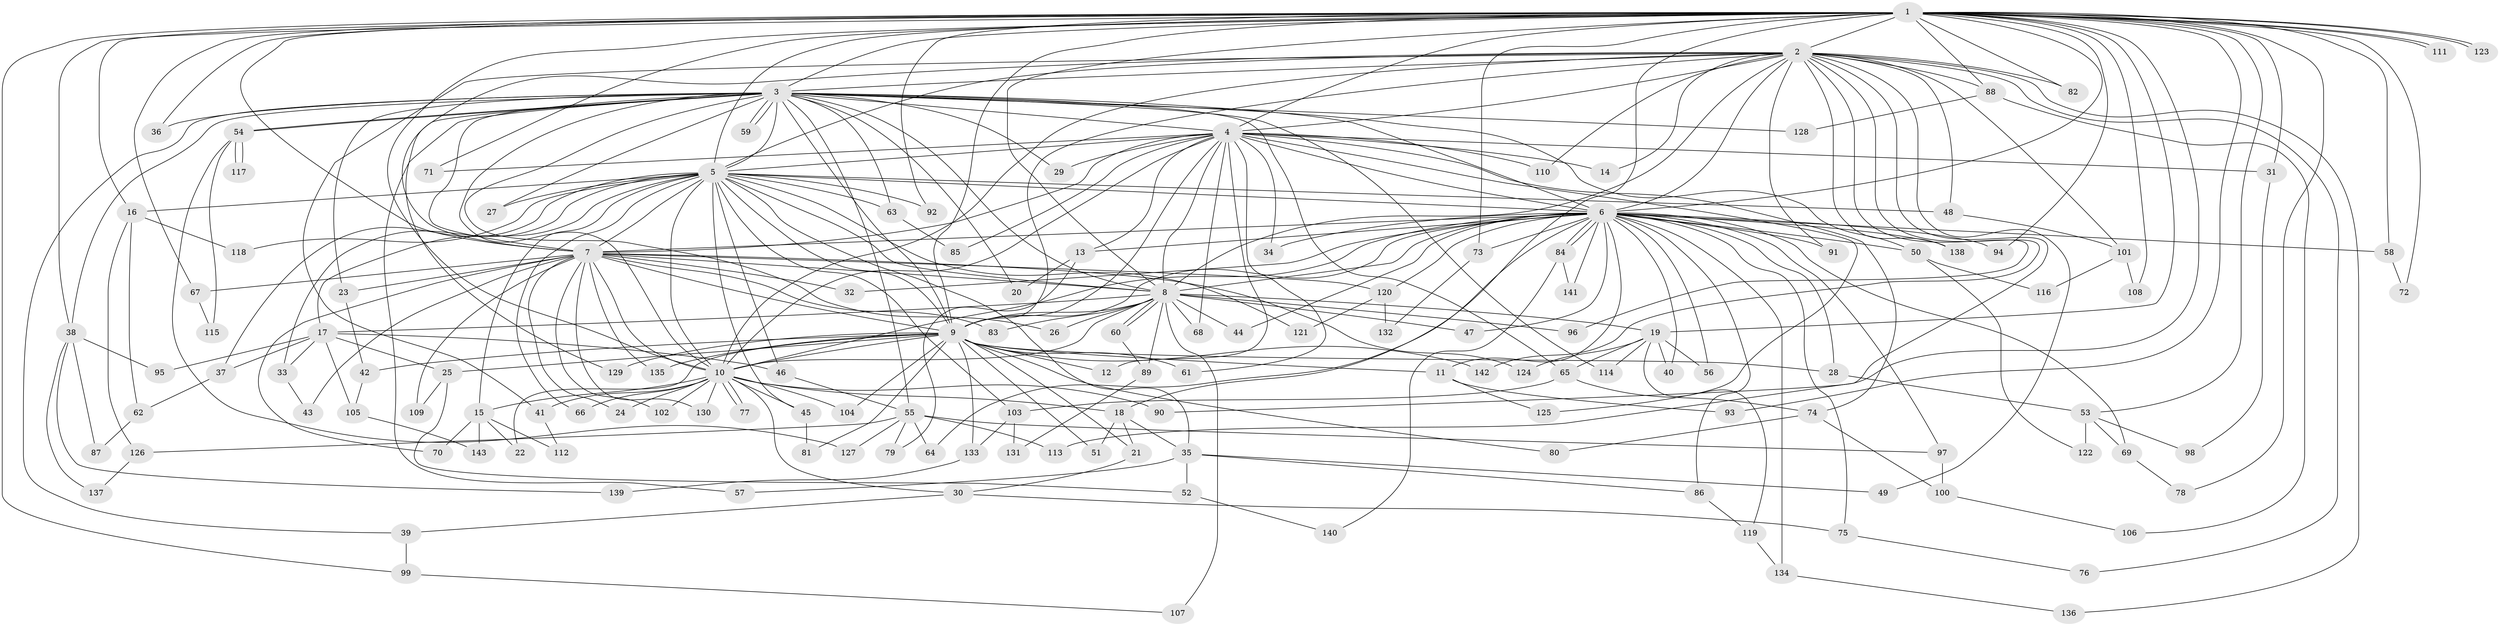 // coarse degree distribution, {26: 0.011627906976744186, 27: 0.011627906976744186, 21: 0.011627906976744186, 32: 0.011627906976744186, 25: 0.011627906976744186, 11: 0.011627906976744186, 15: 0.011627906976744186, 4: 0.10465116279069768, 14: 0.011627906976744186, 10: 0.011627906976744186, 1: 0.06976744186046512, 5: 0.03488372093023256, 6: 0.03488372093023256, 9: 0.011627906976744186, 2: 0.4883720930232558, 3: 0.13953488372093023, 7: 0.011627906976744186}
// Generated by graph-tools (version 1.1) at 2025/49/03/04/25 22:49:31]
// undirected, 143 vertices, 311 edges
graph export_dot {
  node [color=gray90,style=filled];
  1;
  2;
  3;
  4;
  5;
  6;
  7;
  8;
  9;
  10;
  11;
  12;
  13;
  14;
  15;
  16;
  17;
  18;
  19;
  20;
  21;
  22;
  23;
  24;
  25;
  26;
  27;
  28;
  29;
  30;
  31;
  32;
  33;
  34;
  35;
  36;
  37;
  38;
  39;
  40;
  41;
  42;
  43;
  44;
  45;
  46;
  47;
  48;
  49;
  50;
  51;
  52;
  53;
  54;
  55;
  56;
  57;
  58;
  59;
  60;
  61;
  62;
  63;
  64;
  65;
  66;
  67;
  68;
  69;
  70;
  71;
  72;
  73;
  74;
  75;
  76;
  77;
  78;
  79;
  80;
  81;
  82;
  83;
  84;
  85;
  86;
  87;
  88;
  89;
  90;
  91;
  92;
  93;
  94;
  95;
  96;
  97;
  98;
  99;
  100;
  101;
  102;
  103;
  104;
  105;
  106;
  107;
  108;
  109;
  110;
  111;
  112;
  113;
  114;
  115;
  116;
  117;
  118;
  119;
  120;
  121;
  122;
  123;
  124;
  125;
  126;
  127;
  128;
  129;
  130;
  131;
  132;
  133;
  134;
  135;
  136;
  137;
  138;
  139;
  140;
  141;
  142;
  143;
  1 -- 2;
  1 -- 3;
  1 -- 4;
  1 -- 5;
  1 -- 6;
  1 -- 7;
  1 -- 8;
  1 -- 9;
  1 -- 10;
  1 -- 16;
  1 -- 18;
  1 -- 19;
  1 -- 31;
  1 -- 36;
  1 -- 38;
  1 -- 53;
  1 -- 58;
  1 -- 67;
  1 -- 71;
  1 -- 72;
  1 -- 73;
  1 -- 78;
  1 -- 82;
  1 -- 88;
  1 -- 90;
  1 -- 92;
  1 -- 93;
  1 -- 94;
  1 -- 99;
  1 -- 108;
  1 -- 111;
  1 -- 111;
  1 -- 123;
  1 -- 123;
  2 -- 3;
  2 -- 4;
  2 -- 5;
  2 -- 6;
  2 -- 7;
  2 -- 8;
  2 -- 9;
  2 -- 10;
  2 -- 14;
  2 -- 41;
  2 -- 48;
  2 -- 49;
  2 -- 76;
  2 -- 82;
  2 -- 88;
  2 -- 91;
  2 -- 96;
  2 -- 101;
  2 -- 110;
  2 -- 113;
  2 -- 136;
  2 -- 138;
  2 -- 142;
  3 -- 4;
  3 -- 5;
  3 -- 6;
  3 -- 7;
  3 -- 8;
  3 -- 9;
  3 -- 10;
  3 -- 20;
  3 -- 23;
  3 -- 26;
  3 -- 27;
  3 -- 29;
  3 -- 36;
  3 -- 38;
  3 -- 39;
  3 -- 50;
  3 -- 54;
  3 -- 54;
  3 -- 55;
  3 -- 57;
  3 -- 59;
  3 -- 59;
  3 -- 63;
  3 -- 65;
  3 -- 114;
  3 -- 128;
  3 -- 129;
  4 -- 5;
  4 -- 6;
  4 -- 7;
  4 -- 8;
  4 -- 9;
  4 -- 10;
  4 -- 12;
  4 -- 13;
  4 -- 14;
  4 -- 29;
  4 -- 31;
  4 -- 34;
  4 -- 61;
  4 -- 68;
  4 -- 71;
  4 -- 74;
  4 -- 85;
  4 -- 110;
  4 -- 125;
  5 -- 6;
  5 -- 7;
  5 -- 8;
  5 -- 9;
  5 -- 10;
  5 -- 15;
  5 -- 16;
  5 -- 17;
  5 -- 27;
  5 -- 33;
  5 -- 35;
  5 -- 37;
  5 -- 45;
  5 -- 46;
  5 -- 48;
  5 -- 63;
  5 -- 66;
  5 -- 92;
  5 -- 103;
  5 -- 118;
  5 -- 121;
  6 -- 7;
  6 -- 8;
  6 -- 9;
  6 -- 10;
  6 -- 11;
  6 -- 13;
  6 -- 28;
  6 -- 32;
  6 -- 34;
  6 -- 40;
  6 -- 44;
  6 -- 47;
  6 -- 50;
  6 -- 56;
  6 -- 58;
  6 -- 64;
  6 -- 69;
  6 -- 73;
  6 -- 75;
  6 -- 84;
  6 -- 84;
  6 -- 86;
  6 -- 91;
  6 -- 94;
  6 -- 97;
  6 -- 120;
  6 -- 134;
  6 -- 138;
  6 -- 141;
  7 -- 8;
  7 -- 9;
  7 -- 10;
  7 -- 23;
  7 -- 24;
  7 -- 32;
  7 -- 43;
  7 -- 67;
  7 -- 70;
  7 -- 83;
  7 -- 102;
  7 -- 109;
  7 -- 120;
  7 -- 124;
  7 -- 130;
  7 -- 135;
  8 -- 9;
  8 -- 10;
  8 -- 17;
  8 -- 19;
  8 -- 26;
  8 -- 44;
  8 -- 47;
  8 -- 60;
  8 -- 60;
  8 -- 68;
  8 -- 83;
  8 -- 89;
  8 -- 96;
  8 -- 107;
  9 -- 10;
  9 -- 11;
  9 -- 12;
  9 -- 21;
  9 -- 22;
  9 -- 25;
  9 -- 28;
  9 -- 42;
  9 -- 51;
  9 -- 61;
  9 -- 80;
  9 -- 81;
  9 -- 104;
  9 -- 129;
  9 -- 133;
  9 -- 135;
  9 -- 142;
  10 -- 15;
  10 -- 18;
  10 -- 24;
  10 -- 30;
  10 -- 41;
  10 -- 45;
  10 -- 66;
  10 -- 77;
  10 -- 77;
  10 -- 90;
  10 -- 102;
  10 -- 104;
  10 -- 130;
  11 -- 93;
  11 -- 125;
  13 -- 20;
  13 -- 79;
  15 -- 22;
  15 -- 70;
  15 -- 112;
  15 -- 143;
  16 -- 62;
  16 -- 118;
  16 -- 126;
  17 -- 25;
  17 -- 33;
  17 -- 37;
  17 -- 46;
  17 -- 95;
  17 -- 105;
  18 -- 21;
  18 -- 35;
  18 -- 51;
  19 -- 40;
  19 -- 56;
  19 -- 65;
  19 -- 114;
  19 -- 119;
  19 -- 124;
  21 -- 30;
  23 -- 42;
  25 -- 52;
  25 -- 109;
  28 -- 53;
  30 -- 39;
  30 -- 75;
  31 -- 98;
  33 -- 43;
  35 -- 49;
  35 -- 52;
  35 -- 57;
  35 -- 86;
  37 -- 62;
  38 -- 87;
  38 -- 95;
  38 -- 137;
  38 -- 139;
  39 -- 99;
  41 -- 112;
  42 -- 105;
  45 -- 81;
  46 -- 55;
  48 -- 101;
  50 -- 116;
  50 -- 122;
  52 -- 140;
  53 -- 69;
  53 -- 98;
  53 -- 122;
  54 -- 115;
  54 -- 117;
  54 -- 117;
  54 -- 127;
  55 -- 64;
  55 -- 79;
  55 -- 97;
  55 -- 113;
  55 -- 126;
  55 -- 127;
  58 -- 72;
  60 -- 89;
  62 -- 87;
  63 -- 85;
  65 -- 74;
  65 -- 103;
  67 -- 115;
  69 -- 78;
  73 -- 132;
  74 -- 80;
  74 -- 100;
  75 -- 76;
  84 -- 140;
  84 -- 141;
  86 -- 119;
  88 -- 106;
  88 -- 128;
  89 -- 131;
  97 -- 100;
  99 -- 107;
  100 -- 106;
  101 -- 108;
  101 -- 116;
  103 -- 131;
  103 -- 133;
  105 -- 143;
  119 -- 134;
  120 -- 121;
  120 -- 132;
  126 -- 137;
  133 -- 139;
  134 -- 136;
}
